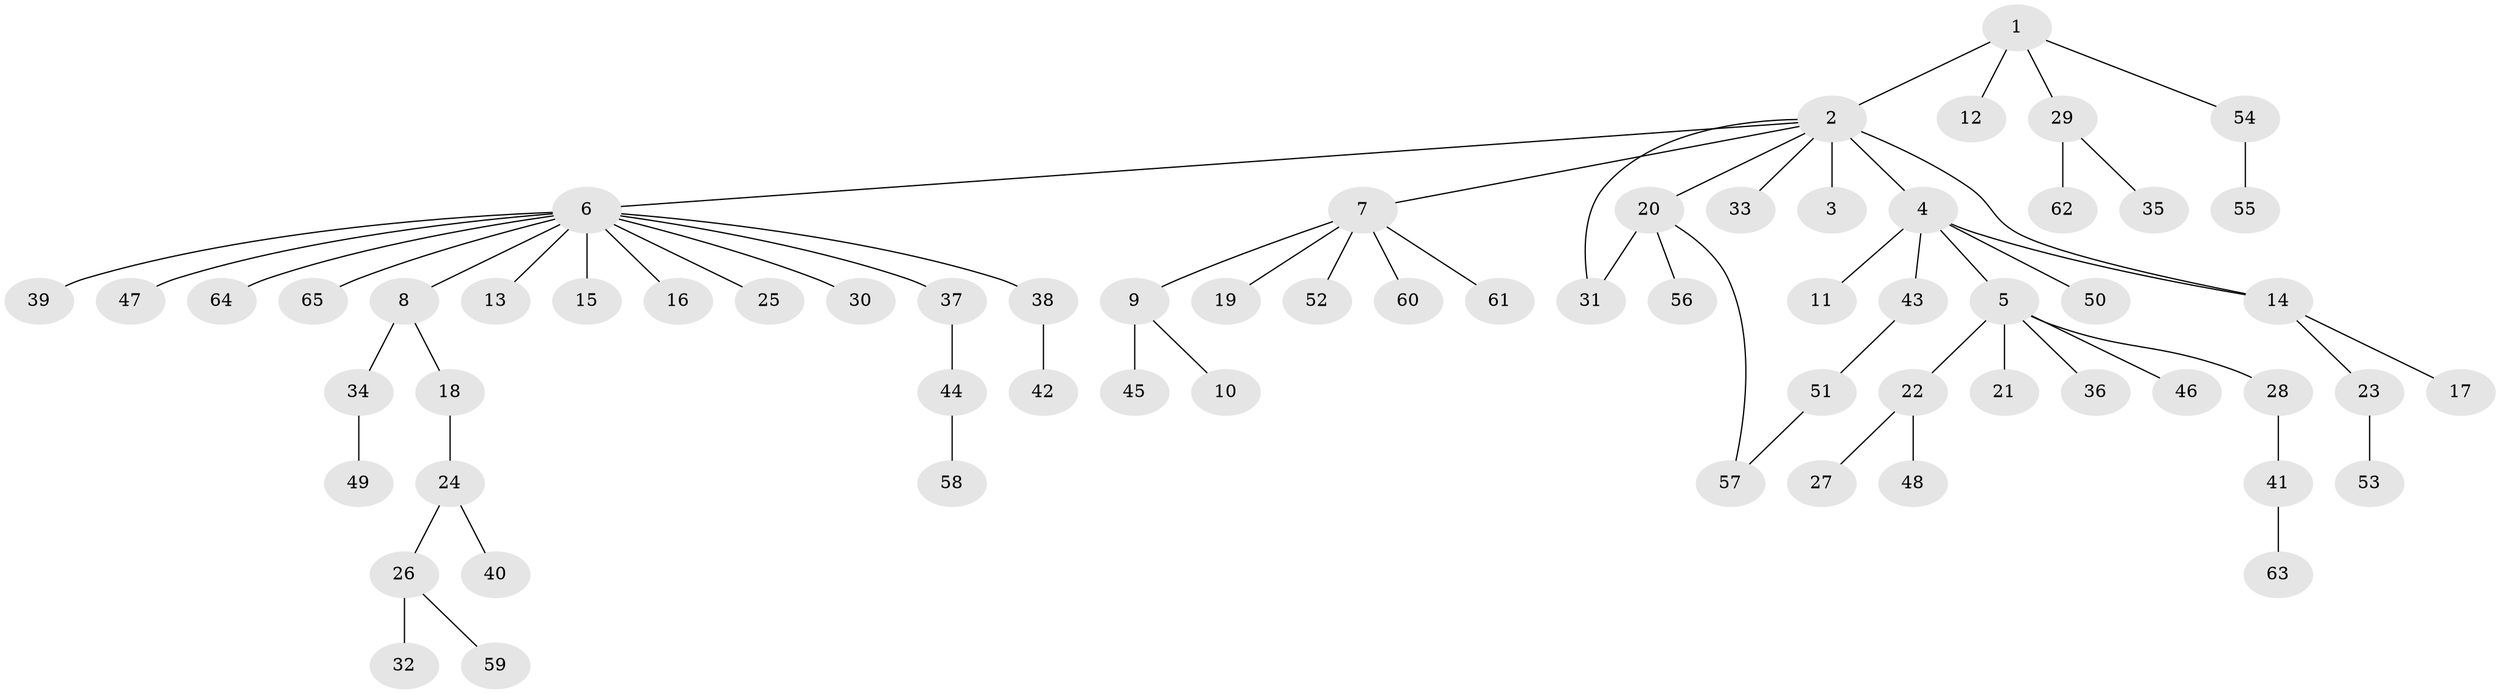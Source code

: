 // original degree distribution, {5: 0.03076923076923077, 19: 0.007692307692307693, 1: 0.6538461538461539, 7: 0.03076923076923077, 12: 0.007692307692307693, 14: 0.007692307692307693, 4: 0.03076923076923077, 2: 0.15384615384615385, 3: 0.07692307692307693}
// Generated by graph-tools (version 1.1) at 2025/50/03/04/25 22:50:34]
// undirected, 65 vertices, 67 edges
graph export_dot {
  node [color=gray90,style=filled];
  1;
  2;
  3;
  4;
  5;
  6;
  7;
  8;
  9;
  10;
  11;
  12;
  13;
  14;
  15;
  16;
  17;
  18;
  19;
  20;
  21;
  22;
  23;
  24;
  25;
  26;
  27;
  28;
  29;
  30;
  31;
  32;
  33;
  34;
  35;
  36;
  37;
  38;
  39;
  40;
  41;
  42;
  43;
  44;
  45;
  46;
  47;
  48;
  49;
  50;
  51;
  52;
  53;
  54;
  55;
  56;
  57;
  58;
  59;
  60;
  61;
  62;
  63;
  64;
  65;
  1 -- 2 [weight=1.0];
  1 -- 12 [weight=1.0];
  1 -- 29 [weight=1.0];
  1 -- 54 [weight=1.0];
  2 -- 3 [weight=10.0];
  2 -- 4 [weight=1.0];
  2 -- 6 [weight=1.0];
  2 -- 7 [weight=1.0];
  2 -- 14 [weight=1.0];
  2 -- 20 [weight=1.0];
  2 -- 31 [weight=1.0];
  2 -- 33 [weight=1.0];
  4 -- 5 [weight=1.0];
  4 -- 11 [weight=1.0];
  4 -- 14 [weight=1.0];
  4 -- 43 [weight=1.0];
  4 -- 50 [weight=1.0];
  5 -- 21 [weight=6.0];
  5 -- 22 [weight=1.0];
  5 -- 28 [weight=1.0];
  5 -- 36 [weight=1.0];
  5 -- 46 [weight=1.0];
  6 -- 8 [weight=1.0];
  6 -- 13 [weight=1.0];
  6 -- 15 [weight=1.0];
  6 -- 16 [weight=1.0];
  6 -- 25 [weight=1.0];
  6 -- 30 [weight=1.0];
  6 -- 37 [weight=1.0];
  6 -- 38 [weight=1.0];
  6 -- 39 [weight=1.0];
  6 -- 47 [weight=1.0];
  6 -- 64 [weight=1.0];
  6 -- 65 [weight=1.0];
  7 -- 9 [weight=1.0];
  7 -- 19 [weight=1.0];
  7 -- 52 [weight=1.0];
  7 -- 60 [weight=1.0];
  7 -- 61 [weight=1.0];
  8 -- 18 [weight=1.0];
  8 -- 34 [weight=1.0];
  9 -- 10 [weight=1.0];
  9 -- 45 [weight=1.0];
  14 -- 17 [weight=1.0];
  14 -- 23 [weight=1.0];
  18 -- 24 [weight=1.0];
  20 -- 31 [weight=3.0];
  20 -- 56 [weight=1.0];
  20 -- 57 [weight=1.0];
  22 -- 27 [weight=1.0];
  22 -- 48 [weight=4.0];
  23 -- 53 [weight=1.0];
  24 -- 26 [weight=1.0];
  24 -- 40 [weight=1.0];
  26 -- 32 [weight=2.0];
  26 -- 59 [weight=1.0];
  28 -- 41 [weight=1.0];
  29 -- 35 [weight=1.0];
  29 -- 62 [weight=2.0];
  34 -- 49 [weight=2.0];
  37 -- 44 [weight=1.0];
  38 -- 42 [weight=2.0];
  41 -- 63 [weight=1.0];
  43 -- 51 [weight=1.0];
  44 -- 58 [weight=1.0];
  51 -- 57 [weight=1.0];
  54 -- 55 [weight=2.0];
}
